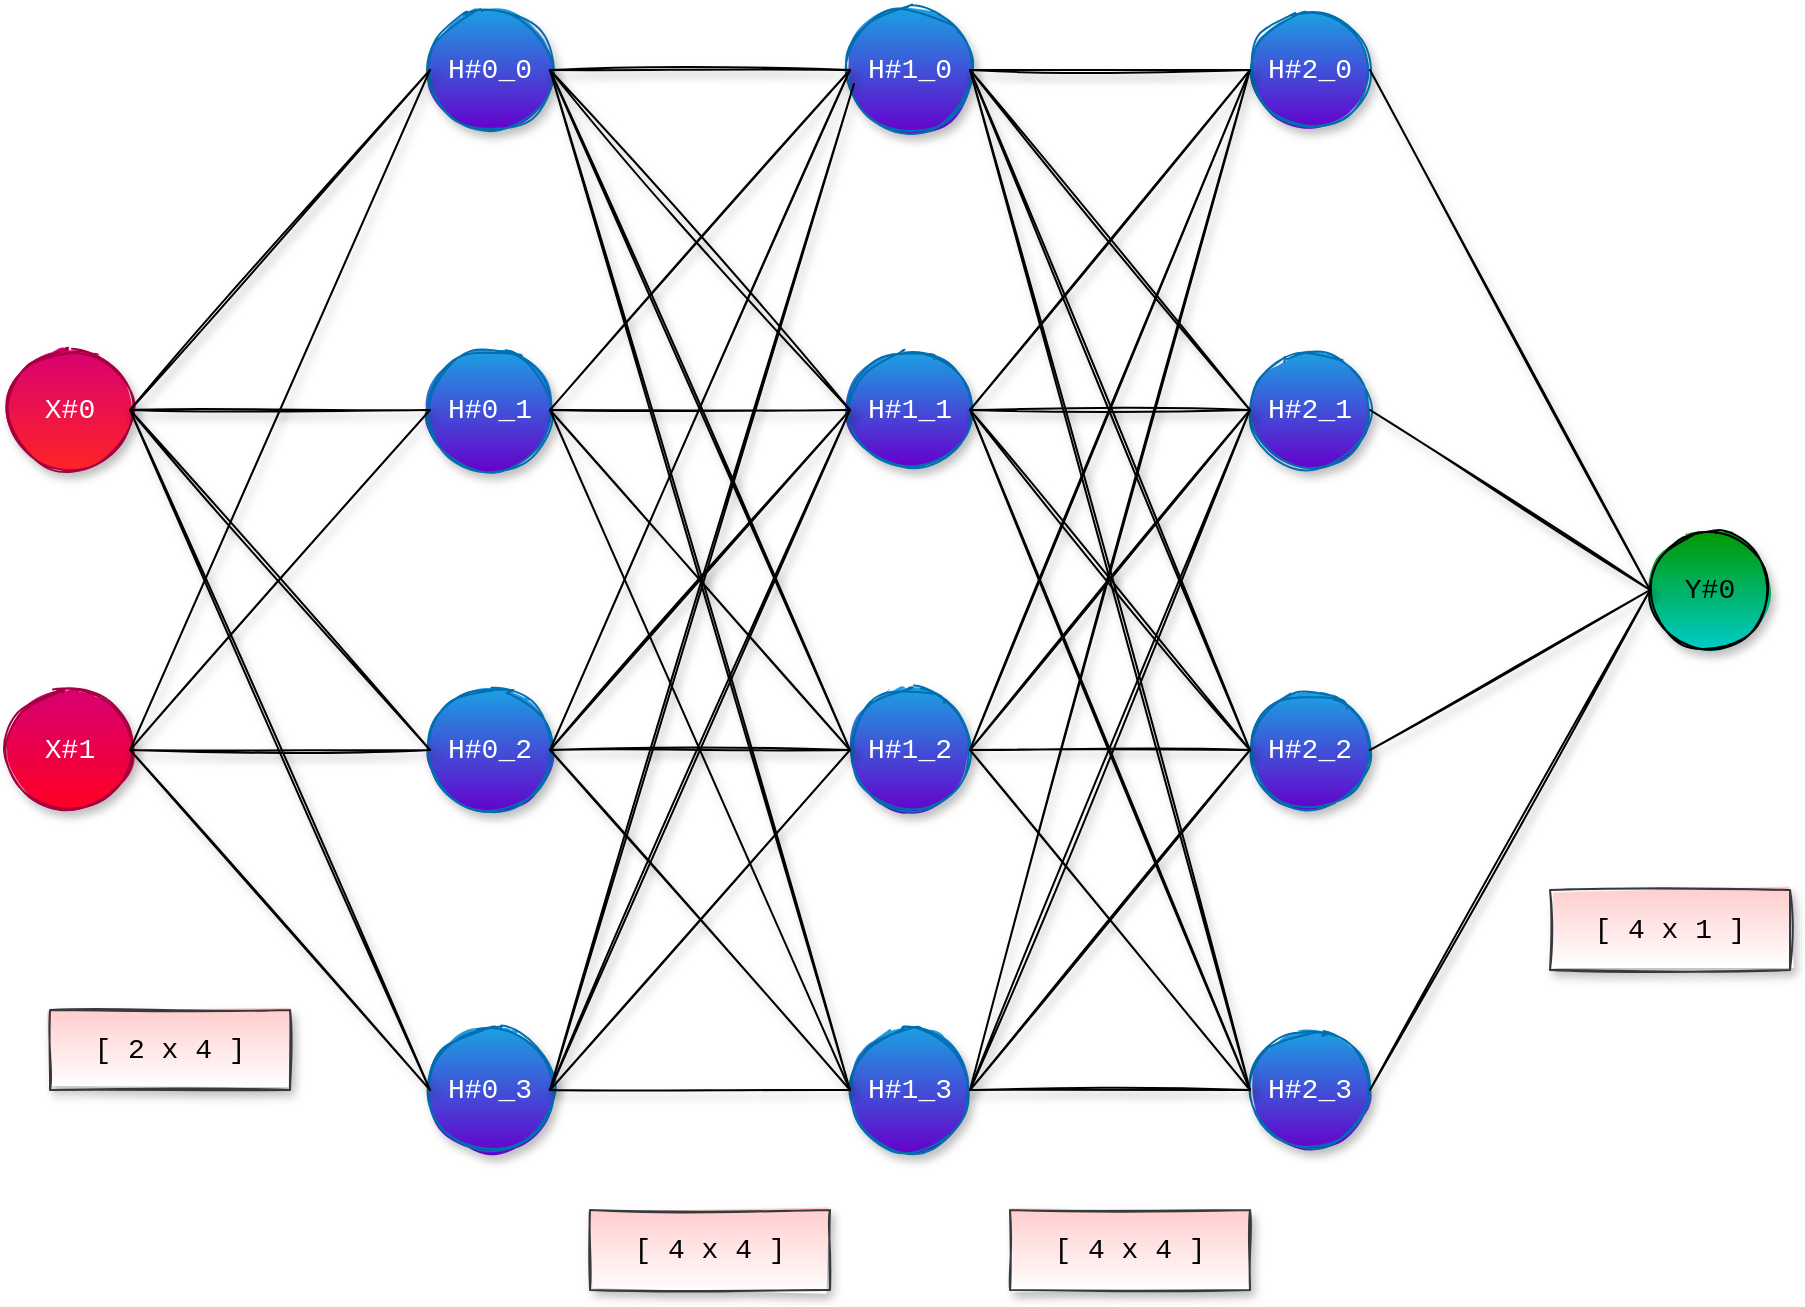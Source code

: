 <mxfile version="14.5.1" type="device"><diagram id="UQFiO3PFdEQnimfma5oj" name="Page-1"><mxGraphModel dx="683" dy="1161" grid="1" gridSize="10" guides="1" tooltips="1" connect="1" arrows="1" fold="1" page="1" pageScale="1" pageWidth="827" pageHeight="1169" math="0" shadow="0"><root><mxCell id="0"/><mxCell id="1" parent="0"/><mxCell id="gTSfNRuT3ycXgrgNgd9W-2" value="X#0" style="ellipse;whiteSpace=wrap;html=1;aspect=fixed;sketch=1;shadow=1;fontFamily=Courier New;fontSize=14;fillColor=#d80073;strokeColor=#A50040;fontColor=#ffffff;gradientColor=#FF2424;" parent="1" vertex="1"><mxGeometry x="40" y="230" width="60" height="60" as="geometry"/></mxCell><mxCell id="gTSfNRuT3ycXgrgNgd9W-3" value="X#1" style="ellipse;whiteSpace=wrap;html=1;aspect=fixed;sketch=1;shadow=1;fontFamily=Courier New;fontSize=14;fillColor=#d80073;strokeColor=#A50040;fontColor=#ffffff;gradientColor=#FF0022;" parent="1" vertex="1"><mxGeometry x="40" y="400" width="60" height="60" as="geometry"/></mxCell><mxCell id="gTSfNRuT3ycXgrgNgd9W-4" value="H#0_0" style="ellipse;whiteSpace=wrap;html=1;aspect=fixed;sketch=1;shadow=1;fontFamily=Courier New;fontSize=14;fillColor=#1ba1e2;strokeColor=#006EAF;fontColor=#ffffff;gradientColor=#6600CC;" parent="1" vertex="1"><mxGeometry x="250" y="60" width="60" height="60" as="geometry"/></mxCell><mxCell id="gTSfNRuT3ycXgrgNgd9W-5" value="H#0_1" style="ellipse;whiteSpace=wrap;html=1;aspect=fixed;sketch=1;shadow=1;fontFamily=Courier New;fontSize=14;fillColor=#1ba1e2;strokeColor=#006EAF;fontColor=#ffffff;gradientColor=#6600CC;" parent="1" vertex="1"><mxGeometry x="250" y="230" width="60" height="60" as="geometry"/></mxCell><mxCell id="gTSfNRuT3ycXgrgNgd9W-6" value="H#0_2" style="ellipse;whiteSpace=wrap;html=1;aspect=fixed;sketch=1;shadow=1;fontFamily=Courier New;fontSize=14;fillColor=#1ba1e2;strokeColor=#006EAF;fontColor=#ffffff;gradientColor=#6600CC;" parent="1" vertex="1"><mxGeometry x="250" y="400" width="60" height="60" as="geometry"/></mxCell><mxCell id="gTSfNRuT3ycXgrgNgd9W-7" value="H#0_3" style="ellipse;whiteSpace=wrap;html=1;aspect=fixed;sketch=1;shadow=1;fontFamily=Courier New;fontSize=14;fillColor=#1ba1e2;strokeColor=#006EAF;fontColor=#ffffff;gradientColor=#6600CC;" parent="1" vertex="1"><mxGeometry x="250" y="570" width="60" height="60" as="geometry"/></mxCell><mxCell id="gTSfNRuT3ycXgrgNgd9W-8" value="H#1_0" style="ellipse;whiteSpace=wrap;html=1;aspect=fixed;sketch=1;shadow=1;fontFamily=Courier New;fontSize=14;fillColor=#1ba1e2;strokeColor=#006EAF;fontColor=#ffffff;gradientColor=#6600CC;" parent="1" vertex="1"><mxGeometry x="460" y="60" width="60" height="60" as="geometry"/></mxCell><mxCell id="gTSfNRuT3ycXgrgNgd9W-9" value="H#1_1" style="ellipse;whiteSpace=wrap;html=1;aspect=fixed;sketch=1;shadow=1;fontFamily=Courier New;fontSize=14;fillColor=#1ba1e2;strokeColor=#006EAF;fontColor=#ffffff;gradientColor=#6600CC;" parent="1" vertex="1"><mxGeometry x="460" y="230" width="60" height="60" as="geometry"/></mxCell><mxCell id="gTSfNRuT3ycXgrgNgd9W-10" value="H#1_2" style="ellipse;whiteSpace=wrap;html=1;aspect=fixed;sketch=1;shadow=1;fontFamily=Courier New;fontSize=14;fillColor=#1ba1e2;strokeColor=#006EAF;fontColor=#ffffff;gradientColor=#6600CC;" parent="1" vertex="1"><mxGeometry x="460" y="400" width="60" height="60" as="geometry"/></mxCell><mxCell id="gTSfNRuT3ycXgrgNgd9W-11" value="H#1_3" style="ellipse;whiteSpace=wrap;html=1;aspect=fixed;sketch=1;shadow=1;fontFamily=Courier New;fontSize=14;fillColor=#1ba1e2;strokeColor=#006EAF;fontColor=#ffffff;gradientColor=#6600CC;" parent="1" vertex="1"><mxGeometry x="460" y="570" width="60" height="60" as="geometry"/></mxCell><mxCell id="gTSfNRuT3ycXgrgNgd9W-12" value="H#2_0" style="ellipse;whiteSpace=wrap;html=1;aspect=fixed;sketch=1;shadow=1;fontFamily=Courier New;fontSize=14;fillColor=#1ba1e2;strokeColor=#006EAF;fontColor=#ffffff;gradientColor=#6600CC;" parent="1" vertex="1"><mxGeometry x="660" y="60" width="60" height="60" as="geometry"/></mxCell><mxCell id="gTSfNRuT3ycXgrgNgd9W-13" value="H#2_1" style="ellipse;whiteSpace=wrap;html=1;aspect=fixed;sketch=1;shadow=1;fontFamily=Courier New;fontSize=14;fillColor=#1ba1e2;strokeColor=#006EAF;fontColor=#ffffff;gradientColor=#6600CC;" parent="1" vertex="1"><mxGeometry x="660" y="230" width="60" height="60" as="geometry"/></mxCell><mxCell id="gTSfNRuT3ycXgrgNgd9W-14" value="H#2_2" style="ellipse;whiteSpace=wrap;html=1;aspect=fixed;sketch=1;shadow=1;fontFamily=Courier New;fontSize=14;fillColor=#1ba1e2;strokeColor=#006EAF;fontColor=#ffffff;gradientColor=#6600CC;" parent="1" vertex="1"><mxGeometry x="660" y="400" width="60" height="60" as="geometry"/></mxCell><mxCell id="gTSfNRuT3ycXgrgNgd9W-15" value="H#2_3" style="ellipse;whiteSpace=wrap;html=1;aspect=fixed;sketch=1;shadow=1;fontFamily=Courier New;fontSize=14;fillColor=#1ba1e2;strokeColor=#006EAF;fontColor=#ffffff;gradientColor=#6600CC;" parent="1" vertex="1"><mxGeometry x="660" y="570" width="60" height="60" as="geometry"/></mxCell><mxCell id="gTSfNRuT3ycXgrgNgd9W-16" value="Y#0" style="ellipse;whiteSpace=wrap;html=1;aspect=fixed;sketch=1;shadow=1;fontFamily=Courier New;fontSize=14;fillColor=#009900;gradientColor=#00CCCC;" parent="1" vertex="1"><mxGeometry x="860" y="320" width="60" height="60" as="geometry"/></mxCell><mxCell id="gTSfNRuT3ycXgrgNgd9W-18" value="" style="endArrow=none;html=1;entryX=0;entryY=0.5;entryDx=0;entryDy=0;exitX=1;exitY=0.5;exitDx=0;exitDy=0;sketch=1;shadow=1;fontFamily=Courier New;fontSize=14;" parent="1" source="gTSfNRuT3ycXgrgNgd9W-2" target="gTSfNRuT3ycXgrgNgd9W-4" edge="1"><mxGeometry width="50" height="50" relative="1" as="geometry"><mxPoint x="280" y="440" as="sourcePoint"/><mxPoint x="330" y="390" as="targetPoint"/></mxGeometry></mxCell><mxCell id="gTSfNRuT3ycXgrgNgd9W-19" value="" style="endArrow=none;html=1;entryX=0;entryY=0.5;entryDx=0;entryDy=0;exitX=1;exitY=0.5;exitDx=0;exitDy=0;sketch=1;shadow=1;fontFamily=Courier New;fontSize=14;" parent="1" source="gTSfNRuT3ycXgrgNgd9W-2" target="gTSfNRuT3ycXgrgNgd9W-5" edge="1"><mxGeometry width="50" height="50" relative="1" as="geometry"><mxPoint x="110" y="270" as="sourcePoint"/><mxPoint x="260" y="100" as="targetPoint"/></mxGeometry></mxCell><mxCell id="gTSfNRuT3ycXgrgNgd9W-20" value="" style="endArrow=none;html=1;entryX=0;entryY=0.5;entryDx=0;entryDy=0;exitX=1;exitY=0.5;exitDx=0;exitDy=0;sketch=1;shadow=1;fontFamily=Courier New;fontSize=14;" parent="1" source="gTSfNRuT3ycXgrgNgd9W-2" target="gTSfNRuT3ycXgrgNgd9W-6" edge="1"><mxGeometry width="50" height="50" relative="1" as="geometry"><mxPoint x="120" y="280" as="sourcePoint"/><mxPoint x="270" y="110" as="targetPoint"/></mxGeometry></mxCell><mxCell id="gTSfNRuT3ycXgrgNgd9W-21" value="" style="endArrow=none;html=1;entryX=0;entryY=0.5;entryDx=0;entryDy=0;exitX=1;exitY=0.5;exitDx=0;exitDy=0;sketch=1;shadow=1;fontFamily=Courier New;fontSize=14;" parent="1" source="gTSfNRuT3ycXgrgNgd9W-2" target="gTSfNRuT3ycXgrgNgd9W-7" edge="1"><mxGeometry width="50" height="50" relative="1" as="geometry"><mxPoint x="130" y="290" as="sourcePoint"/><mxPoint x="280" y="120" as="targetPoint"/></mxGeometry></mxCell><mxCell id="gTSfNRuT3ycXgrgNgd9W-22" value="" style="endArrow=none;html=1;entryX=0;entryY=0.5;entryDx=0;entryDy=0;exitX=1;exitY=0.5;exitDx=0;exitDy=0;sketch=1;shadow=1;fontFamily=Courier New;fontSize=14;" parent="1" source="gTSfNRuT3ycXgrgNgd9W-3" target="gTSfNRuT3ycXgrgNgd9W-4" edge="1"><mxGeometry width="50" height="50" relative="1" as="geometry"><mxPoint x="140" y="300" as="sourcePoint"/><mxPoint x="290" y="130" as="targetPoint"/></mxGeometry></mxCell><mxCell id="gTSfNRuT3ycXgrgNgd9W-23" value="" style="endArrow=none;html=1;entryX=0;entryY=0.5;entryDx=0;entryDy=0;exitX=1;exitY=0.5;exitDx=0;exitDy=0;sketch=1;shadow=1;fontFamily=Courier New;fontSize=14;" parent="1" source="gTSfNRuT3ycXgrgNgd9W-3" target="gTSfNRuT3ycXgrgNgd9W-5" edge="1"><mxGeometry width="50" height="50" relative="1" as="geometry"><mxPoint x="150" y="310" as="sourcePoint"/><mxPoint x="300" y="140" as="targetPoint"/></mxGeometry></mxCell><mxCell id="gTSfNRuT3ycXgrgNgd9W-24" value="" style="endArrow=none;html=1;entryX=0;entryY=0.5;entryDx=0;entryDy=0;exitX=1;exitY=0.5;exitDx=0;exitDy=0;sketch=1;shadow=1;fontFamily=Courier New;fontSize=14;" parent="1" source="gTSfNRuT3ycXgrgNgd9W-3" target="gTSfNRuT3ycXgrgNgd9W-6" edge="1"><mxGeometry width="50" height="50" relative="1" as="geometry"><mxPoint x="160" y="320" as="sourcePoint"/><mxPoint x="310" y="150" as="targetPoint"/></mxGeometry></mxCell><mxCell id="gTSfNRuT3ycXgrgNgd9W-25" value="" style="endArrow=none;html=1;entryX=0;entryY=0.5;entryDx=0;entryDy=0;exitX=1;exitY=0.5;exitDx=0;exitDy=0;sketch=1;shadow=1;fontFamily=Courier New;fontSize=14;" parent="1" source="gTSfNRuT3ycXgrgNgd9W-3" target="gTSfNRuT3ycXgrgNgd9W-7" edge="1"><mxGeometry width="50" height="50" relative="1" as="geometry"><mxPoint x="170" y="330" as="sourcePoint"/><mxPoint x="320" y="160" as="targetPoint"/></mxGeometry></mxCell><mxCell id="gTSfNRuT3ycXgrgNgd9W-26" value="" style="endArrow=none;html=1;entryX=0;entryY=0.5;entryDx=0;entryDy=0;exitX=1;exitY=0.5;exitDx=0;exitDy=0;sketch=1;shadow=1;fontFamily=Courier New;fontSize=14;" parent="1" source="gTSfNRuT3ycXgrgNgd9W-4" target="gTSfNRuT3ycXgrgNgd9W-8" edge="1"><mxGeometry width="50" height="50" relative="1" as="geometry"><mxPoint x="430" y="440" as="sourcePoint"/><mxPoint x="480" y="390" as="targetPoint"/></mxGeometry></mxCell><mxCell id="gTSfNRuT3ycXgrgNgd9W-27" value="" style="endArrow=none;html=1;exitX=1;exitY=0.5;exitDx=0;exitDy=0;entryX=0;entryY=0.5;entryDx=0;entryDy=0;sketch=1;shadow=1;fontFamily=Courier New;fontSize=14;" parent="1" source="gTSfNRuT3ycXgrgNgd9W-4" target="gTSfNRuT3ycXgrgNgd9W-9" edge="1"><mxGeometry width="50" height="50" relative="1" as="geometry"><mxPoint x="320" y="100" as="sourcePoint"/><mxPoint x="440" y="210" as="targetPoint"/></mxGeometry></mxCell><mxCell id="gTSfNRuT3ycXgrgNgd9W-28" value="" style="endArrow=none;html=1;entryX=0;entryY=0.5;entryDx=0;entryDy=0;exitX=1;exitY=0.5;exitDx=0;exitDy=0;sketch=1;shadow=1;fontFamily=Courier New;fontSize=14;" parent="1" source="gTSfNRuT3ycXgrgNgd9W-4" target="gTSfNRuT3ycXgrgNgd9W-10" edge="1"><mxGeometry width="50" height="50" relative="1" as="geometry"><mxPoint x="330" y="110" as="sourcePoint"/><mxPoint x="480" y="110" as="targetPoint"/></mxGeometry></mxCell><mxCell id="gTSfNRuT3ycXgrgNgd9W-29" value="" style="endArrow=none;html=1;entryX=0;entryY=0.5;entryDx=0;entryDy=0;exitX=1;exitY=0.5;exitDx=0;exitDy=0;sketch=1;shadow=1;fontFamily=Courier New;fontSize=14;" parent="1" source="gTSfNRuT3ycXgrgNgd9W-4" target="gTSfNRuT3ycXgrgNgd9W-11" edge="1"><mxGeometry width="50" height="50" relative="1" as="geometry"><mxPoint x="340" y="120" as="sourcePoint"/><mxPoint x="490" y="120" as="targetPoint"/></mxGeometry></mxCell><mxCell id="gTSfNRuT3ycXgrgNgd9W-30" value="" style="endArrow=none;html=1;entryX=0;entryY=0.5;entryDx=0;entryDy=0;sketch=1;shadow=1;fontFamily=Courier New;fontSize=14;" parent="1" target="gTSfNRuT3ycXgrgNgd9W-9" edge="1"><mxGeometry width="50" height="50" relative="1" as="geometry"><mxPoint x="310" y="260" as="sourcePoint"/><mxPoint x="420" y="240" as="targetPoint"/></mxGeometry></mxCell><mxCell id="gTSfNRuT3ycXgrgNgd9W-31" value="" style="endArrow=none;html=1;entryX=0;entryY=0.5;entryDx=0;entryDy=0;sketch=1;shadow=1;fontFamily=Courier New;fontSize=14;" parent="1" target="gTSfNRuT3ycXgrgNgd9W-10" edge="1"><mxGeometry width="50" height="50" relative="1" as="geometry"><mxPoint x="310" y="260" as="sourcePoint"/><mxPoint x="450" y="300" as="targetPoint"/></mxGeometry></mxCell><mxCell id="gTSfNRuT3ycXgrgNgd9W-32" value="" style="endArrow=none;html=1;entryX=0;entryY=0.5;entryDx=0;entryDy=0;sketch=1;shadow=1;fontFamily=Courier New;fontSize=14;" parent="1" target="gTSfNRuT3ycXgrgNgd9W-8" edge="1"><mxGeometry width="50" height="50" relative="1" as="geometry"><mxPoint x="310" y="260" as="sourcePoint"/><mxPoint x="450" y="280" as="targetPoint"/></mxGeometry></mxCell><mxCell id="gTSfNRuT3ycXgrgNgd9W-33" value="" style="endArrow=none;html=1;entryX=0;entryY=0.5;entryDx=0;entryDy=0;exitX=1;exitY=0.5;exitDx=0;exitDy=0;sketch=1;shadow=1;fontFamily=Courier New;fontSize=14;" parent="1" source="gTSfNRuT3ycXgrgNgd9W-5" target="gTSfNRuT3ycXgrgNgd9W-11" edge="1"><mxGeometry width="50" height="50" relative="1" as="geometry"><mxPoint x="320" y="100" as="sourcePoint"/><mxPoint x="470" y="610" as="targetPoint"/></mxGeometry></mxCell><mxCell id="gTSfNRuT3ycXgrgNgd9W-34" value="" style="endArrow=none;html=1;entryX=0;entryY=0.5;entryDx=0;entryDy=0;exitX=1;exitY=0.5;exitDx=0;exitDy=0;sketch=1;shadow=1;fontFamily=Courier New;fontSize=14;" parent="1" source="gTSfNRuT3ycXgrgNgd9W-6" target="gTSfNRuT3ycXgrgNgd9W-8" edge="1"><mxGeometry width="50" height="50" relative="1" as="geometry"><mxPoint x="320" y="270" as="sourcePoint"/><mxPoint x="470" y="270" as="targetPoint"/></mxGeometry></mxCell><mxCell id="gTSfNRuT3ycXgrgNgd9W-35" value="" style="endArrow=none;html=1;entryX=0;entryY=0.5;entryDx=0;entryDy=0;exitX=1;exitY=0.5;exitDx=0;exitDy=0;sketch=1;shadow=1;fontFamily=Courier New;fontSize=14;" parent="1" source="gTSfNRuT3ycXgrgNgd9W-6" target="gTSfNRuT3ycXgrgNgd9W-9" edge="1"><mxGeometry width="50" height="50" relative="1" as="geometry"><mxPoint x="330" y="280" as="sourcePoint"/><mxPoint x="480" y="280" as="targetPoint"/></mxGeometry></mxCell><mxCell id="gTSfNRuT3ycXgrgNgd9W-36" value="" style="endArrow=none;html=1;entryX=0;entryY=0.5;entryDx=0;entryDy=0;exitX=1;exitY=0.5;exitDx=0;exitDy=0;sketch=1;shadow=1;fontFamily=Courier New;fontSize=14;" parent="1" source="gTSfNRuT3ycXgrgNgd9W-6" target="gTSfNRuT3ycXgrgNgd9W-10" edge="1"><mxGeometry width="50" height="50" relative="1" as="geometry"><mxPoint x="340" y="290" as="sourcePoint"/><mxPoint x="490" y="290" as="targetPoint"/></mxGeometry></mxCell><mxCell id="gTSfNRuT3ycXgrgNgd9W-37" value="" style="endArrow=none;html=1;entryX=0;entryY=0.5;entryDx=0;entryDy=0;exitX=1;exitY=0.5;exitDx=0;exitDy=0;sketch=1;shadow=1;fontFamily=Courier New;fontSize=14;" parent="1" source="gTSfNRuT3ycXgrgNgd9W-6" target="gTSfNRuT3ycXgrgNgd9W-11" edge="1"><mxGeometry width="50" height="50" relative="1" as="geometry"><mxPoint x="350" y="300" as="sourcePoint"/><mxPoint x="500" y="300" as="targetPoint"/></mxGeometry></mxCell><mxCell id="gTSfNRuT3ycXgrgNgd9W-38" value="" style="endArrow=none;html=1;entryX=0;entryY=0.5;entryDx=0;entryDy=0;exitX=1;exitY=0.5;exitDx=0;exitDy=0;sketch=1;shadow=1;fontFamily=Courier New;fontSize=14;" parent="1" source="gTSfNRuT3ycXgrgNgd9W-7" target="gTSfNRuT3ycXgrgNgd9W-9" edge="1"><mxGeometry width="50" height="50" relative="1" as="geometry"><mxPoint x="320" y="440" as="sourcePoint"/><mxPoint x="470" y="440" as="targetPoint"/></mxGeometry></mxCell><mxCell id="gTSfNRuT3ycXgrgNgd9W-39" value="" style="endArrow=none;html=1;entryX=0;entryY=0.5;entryDx=0;entryDy=0;exitX=1;exitY=0.5;exitDx=0;exitDy=0;sketch=1;shadow=1;fontFamily=Courier New;fontSize=14;" parent="1" source="gTSfNRuT3ycXgrgNgd9W-7" target="gTSfNRuT3ycXgrgNgd9W-10" edge="1"><mxGeometry width="50" height="50" relative="1" as="geometry"><mxPoint x="330" y="450" as="sourcePoint"/><mxPoint x="480" y="450" as="targetPoint"/></mxGeometry></mxCell><mxCell id="gTSfNRuT3ycXgrgNgd9W-40" value="" style="endArrow=none;html=1;entryX=0;entryY=0.5;entryDx=0;entryDy=0;exitX=1;exitY=0.5;exitDx=0;exitDy=0;sketch=1;shadow=1;fontFamily=Courier New;fontSize=14;" parent="1" source="gTSfNRuT3ycXgrgNgd9W-7" target="gTSfNRuT3ycXgrgNgd9W-11" edge="1"><mxGeometry width="50" height="50" relative="1" as="geometry"><mxPoint x="340" y="460" as="sourcePoint"/><mxPoint x="490" y="460" as="targetPoint"/></mxGeometry></mxCell><mxCell id="gTSfNRuT3ycXgrgNgd9W-41" value="" style="endArrow=none;html=1;entryX=0.033;entryY=0.617;entryDx=0;entryDy=0;exitX=1;exitY=0.5;exitDx=0;exitDy=0;entryPerimeter=0;sketch=1;shadow=1;fontFamily=Courier New;fontSize=14;" parent="1" source="gTSfNRuT3ycXgrgNgd9W-7" target="gTSfNRuT3ycXgrgNgd9W-8" edge="1"><mxGeometry width="50" height="50" relative="1" as="geometry"><mxPoint x="350" y="470" as="sourcePoint"/><mxPoint x="500" y="470" as="targetPoint"/></mxGeometry></mxCell><mxCell id="gTSfNRuT3ycXgrgNgd9W-42" value="[ 2 x 4 ]" style="text;html=1;align=center;verticalAlign=middle;whiteSpace=wrap;rounded=0;sketch=1;shadow=1;fontFamily=Courier New;fontSize=14;strokeColor=#36393d;fillColor=#ffcccc;gradientColor=#ffffff;fontColor=#000000;spacingTop=0;" parent="1" vertex="1"><mxGeometry x="60" y="560" width="120" height="40" as="geometry"/></mxCell><mxCell id="gTSfNRuT3ycXgrgNgd9W-43" value="" style="endArrow=none;html=1;entryX=0;entryY=0.5;entryDx=0;entryDy=0;exitX=1;exitY=0.5;exitDx=0;exitDy=0;sketch=1;shadow=1;fontFamily=Courier New;fontSize=14;" parent="1" source="gTSfNRuT3ycXgrgNgd9W-8" target="gTSfNRuT3ycXgrgNgd9W-12" edge="1"><mxGeometry width="50" height="50" relative="1" as="geometry"><mxPoint x="590" y="430" as="sourcePoint"/><mxPoint x="640" y="380" as="targetPoint"/></mxGeometry></mxCell><mxCell id="gTSfNRuT3ycXgrgNgd9W-44" value="" style="endArrow=none;html=1;entryX=0;entryY=0.5;entryDx=0;entryDy=0;exitX=1;exitY=0.5;exitDx=0;exitDy=0;sketch=1;shadow=1;fontFamily=Courier New;fontSize=14;" parent="1" source="gTSfNRuT3ycXgrgNgd9W-8" target="gTSfNRuT3ycXgrgNgd9W-13" edge="1"><mxGeometry width="50" height="50" relative="1" as="geometry"><mxPoint x="530" y="100" as="sourcePoint"/><mxPoint x="670" y="100" as="targetPoint"/></mxGeometry></mxCell><mxCell id="gTSfNRuT3ycXgrgNgd9W-45" value="" style="endArrow=none;html=1;entryX=0;entryY=0.5;entryDx=0;entryDy=0;exitX=1;exitY=0.5;exitDx=0;exitDy=0;sketch=1;shadow=1;fontFamily=Courier New;fontSize=14;" parent="1" source="gTSfNRuT3ycXgrgNgd9W-8" target="gTSfNRuT3ycXgrgNgd9W-14" edge="1"><mxGeometry width="50" height="50" relative="1" as="geometry"><mxPoint x="540" y="110" as="sourcePoint"/><mxPoint x="680" y="110" as="targetPoint"/></mxGeometry></mxCell><mxCell id="gTSfNRuT3ycXgrgNgd9W-46" value="" style="endArrow=none;html=1;entryX=0;entryY=0.5;entryDx=0;entryDy=0;exitX=1;exitY=0.5;exitDx=0;exitDy=0;sketch=1;shadow=1;fontFamily=Courier New;fontSize=14;" parent="1" source="gTSfNRuT3ycXgrgNgd9W-8" target="gTSfNRuT3ycXgrgNgd9W-15" edge="1"><mxGeometry width="50" height="50" relative="1" as="geometry"><mxPoint x="550" y="120" as="sourcePoint"/><mxPoint x="690" y="120" as="targetPoint"/></mxGeometry></mxCell><mxCell id="gTSfNRuT3ycXgrgNgd9W-47" value="" style="endArrow=none;html=1;entryX=0;entryY=0.5;entryDx=0;entryDy=0;exitX=1;exitY=0.5;exitDx=0;exitDy=0;sketch=1;shadow=1;fontFamily=Courier New;fontSize=14;" parent="1" source="gTSfNRuT3ycXgrgNgd9W-9" target="gTSfNRuT3ycXgrgNgd9W-12" edge="1"><mxGeometry width="50" height="50" relative="1" as="geometry"><mxPoint x="560" y="130" as="sourcePoint"/><mxPoint x="700" y="130" as="targetPoint"/></mxGeometry></mxCell><mxCell id="gTSfNRuT3ycXgrgNgd9W-48" value="" style="endArrow=none;html=1;entryX=0;entryY=0.5;entryDx=0;entryDy=0;sketch=1;shadow=1;fontFamily=Courier New;fontSize=14;" parent="1" target="gTSfNRuT3ycXgrgNgd9W-13" edge="1"><mxGeometry width="50" height="50" relative="1" as="geometry"><mxPoint x="520" y="260" as="sourcePoint"/><mxPoint x="710" y="140" as="targetPoint"/></mxGeometry></mxCell><mxCell id="gTSfNRuT3ycXgrgNgd9W-49" value="" style="endArrow=none;html=1;entryX=0;entryY=0.5;entryDx=0;entryDy=0;exitX=1;exitY=0.5;exitDx=0;exitDy=0;sketch=1;shadow=1;fontFamily=Courier New;fontSize=14;" parent="1" source="gTSfNRuT3ycXgrgNgd9W-9" target="gTSfNRuT3ycXgrgNgd9W-14" edge="1"><mxGeometry width="50" height="50" relative="1" as="geometry"><mxPoint x="580" y="150" as="sourcePoint"/><mxPoint x="720" y="150" as="targetPoint"/></mxGeometry></mxCell><mxCell id="gTSfNRuT3ycXgrgNgd9W-50" value="" style="endArrow=none;html=1;entryX=0;entryY=0.5;entryDx=0;entryDy=0;exitX=1;exitY=0.5;exitDx=0;exitDy=0;sketch=1;shadow=1;fontFamily=Courier New;fontSize=14;" parent="1" source="gTSfNRuT3ycXgrgNgd9W-9" target="gTSfNRuT3ycXgrgNgd9W-15" edge="1"><mxGeometry width="50" height="50" relative="1" as="geometry"><mxPoint x="590" y="160" as="sourcePoint"/><mxPoint x="730" y="160" as="targetPoint"/></mxGeometry></mxCell><mxCell id="gTSfNRuT3ycXgrgNgd9W-51" value="" style="endArrow=none;html=1;entryX=0;entryY=0.5;entryDx=0;entryDy=0;exitX=1;exitY=0.5;exitDx=0;exitDy=0;sketch=1;shadow=1;fontFamily=Courier New;fontSize=14;" parent="1" source="gTSfNRuT3ycXgrgNgd9W-10" target="gTSfNRuT3ycXgrgNgd9W-12" edge="1"><mxGeometry width="50" height="50" relative="1" as="geometry"><mxPoint x="530" y="270" as="sourcePoint"/><mxPoint x="670" y="270" as="targetPoint"/></mxGeometry></mxCell><mxCell id="gTSfNRuT3ycXgrgNgd9W-52" value="" style="endArrow=none;html=1;entryX=0;entryY=0.5;entryDx=0;entryDy=0;exitX=1;exitY=0.5;exitDx=0;exitDy=0;sketch=1;shadow=1;fontFamily=Courier New;fontSize=14;" parent="1" source="gTSfNRuT3ycXgrgNgd9W-10" target="gTSfNRuT3ycXgrgNgd9W-13" edge="1"><mxGeometry width="50" height="50" relative="1" as="geometry"><mxPoint x="540" y="280" as="sourcePoint"/><mxPoint x="680" y="280" as="targetPoint"/></mxGeometry></mxCell><mxCell id="gTSfNRuT3ycXgrgNgd9W-53" value="" style="endArrow=none;html=1;entryX=0;entryY=0.5;entryDx=0;entryDy=0;exitX=1;exitY=0.5;exitDx=0;exitDy=0;sketch=1;shadow=1;fontFamily=Courier New;fontSize=14;" parent="1" source="gTSfNRuT3ycXgrgNgd9W-10" target="gTSfNRuT3ycXgrgNgd9W-14" edge="1"><mxGeometry width="50" height="50" relative="1" as="geometry"><mxPoint x="550" y="290" as="sourcePoint"/><mxPoint x="690" y="290" as="targetPoint"/></mxGeometry></mxCell><mxCell id="gTSfNRuT3ycXgrgNgd9W-54" value="" style="endArrow=none;html=1;entryX=0;entryY=0.5;entryDx=0;entryDy=0;exitX=1;exitY=0.5;exitDx=0;exitDy=0;sketch=1;shadow=1;fontFamily=Courier New;fontSize=14;" parent="1" source="gTSfNRuT3ycXgrgNgd9W-10" target="gTSfNRuT3ycXgrgNgd9W-15" edge="1"><mxGeometry width="50" height="50" relative="1" as="geometry"><mxPoint x="560" y="300" as="sourcePoint"/><mxPoint x="700" y="300" as="targetPoint"/></mxGeometry></mxCell><mxCell id="gTSfNRuT3ycXgrgNgd9W-55" value="" style="endArrow=none;html=1;exitX=1;exitY=0.5;exitDx=0;exitDy=0;entryX=0;entryY=0.5;entryDx=0;entryDy=0;sketch=1;shadow=1;fontFamily=Courier New;fontSize=14;" parent="1" source="gTSfNRuT3ycXgrgNgd9W-11" target="gTSfNRuT3ycXgrgNgd9W-12" edge="1"><mxGeometry width="50" height="50" relative="1" as="geometry"><mxPoint x="530" y="440" as="sourcePoint"/><mxPoint x="690" y="170" as="targetPoint"/></mxGeometry></mxCell><mxCell id="gTSfNRuT3ycXgrgNgd9W-56" value="" style="endArrow=none;html=1;entryX=0;entryY=0.5;entryDx=0;entryDy=0;exitX=1;exitY=0.5;exitDx=0;exitDy=0;sketch=1;shadow=1;fontFamily=Courier New;fontSize=14;" parent="1" source="gTSfNRuT3ycXgrgNgd9W-11" target="gTSfNRuT3ycXgrgNgd9W-13" edge="1"><mxGeometry width="50" height="50" relative="1" as="geometry"><mxPoint x="540" y="450" as="sourcePoint"/><mxPoint x="680" y="450" as="targetPoint"/></mxGeometry></mxCell><mxCell id="gTSfNRuT3ycXgrgNgd9W-57" value="" style="endArrow=none;html=1;entryX=0;entryY=0.5;entryDx=0;entryDy=0;exitX=1;exitY=0.5;exitDx=0;exitDy=0;sketch=1;shadow=1;fontFamily=Courier New;fontSize=14;" parent="1" source="gTSfNRuT3ycXgrgNgd9W-11" target="gTSfNRuT3ycXgrgNgd9W-14" edge="1"><mxGeometry width="50" height="50" relative="1" as="geometry"><mxPoint x="550" y="460" as="sourcePoint"/><mxPoint x="690" y="460" as="targetPoint"/></mxGeometry></mxCell><mxCell id="gTSfNRuT3ycXgrgNgd9W-58" value="" style="endArrow=none;html=1;entryX=0;entryY=0.5;entryDx=0;entryDy=0;exitX=1;exitY=0.5;exitDx=0;exitDy=0;sketch=1;shadow=1;fontFamily=Courier New;fontSize=14;" parent="1" source="gTSfNRuT3ycXgrgNgd9W-11" target="gTSfNRuT3ycXgrgNgd9W-15" edge="1"><mxGeometry width="50" height="50" relative="1" as="geometry"><mxPoint x="560" y="470" as="sourcePoint"/><mxPoint x="700" y="470" as="targetPoint"/></mxGeometry></mxCell><mxCell id="gTSfNRuT3ycXgrgNgd9W-59" value="" style="endArrow=none;html=1;exitX=1;exitY=0.5;exitDx=0;exitDy=0;entryX=0;entryY=0.5;entryDx=0;entryDy=0;sketch=1;shadow=1;fontFamily=Courier New;fontSize=14;" parent="1" source="gTSfNRuT3ycXgrgNgd9W-12" target="gTSfNRuT3ycXgrgNgd9W-16" edge="1"><mxGeometry width="50" height="50" relative="1" as="geometry"><mxPoint x="770" y="119" as="sourcePoint"/><mxPoint x="900" y="140" as="targetPoint"/></mxGeometry></mxCell><mxCell id="gTSfNRuT3ycXgrgNgd9W-60" value="" style="endArrow=none;html=1;exitX=1;exitY=0.5;exitDx=0;exitDy=0;entryX=0;entryY=0.5;entryDx=0;entryDy=0;sketch=1;shadow=1;fontFamily=Courier New;fontSize=14;" parent="1" source="gTSfNRuT3ycXgrgNgd9W-14" target="gTSfNRuT3ycXgrgNgd9W-16" edge="1"><mxGeometry width="50" height="50" relative="1" as="geometry"><mxPoint x="780" y="129" as="sourcePoint"/><mxPoint x="910" y="150" as="targetPoint"/></mxGeometry></mxCell><mxCell id="gTSfNRuT3ycXgrgNgd9W-61" value="" style="endArrow=none;html=1;exitX=1;exitY=0.5;exitDx=0;exitDy=0;entryX=0;entryY=0.5;entryDx=0;entryDy=0;sketch=1;shadow=1;fontFamily=Courier New;fontSize=14;" parent="1" source="gTSfNRuT3ycXgrgNgd9W-15" target="gTSfNRuT3ycXgrgNgd9W-16" edge="1"><mxGeometry width="50" height="50" relative="1" as="geometry"><mxPoint x="790" y="139" as="sourcePoint"/><mxPoint x="920" y="160" as="targetPoint"/></mxGeometry></mxCell><mxCell id="gTSfNRuT3ycXgrgNgd9W-62" value="" style="endArrow=none;html=1;exitX=1;exitY=0.5;exitDx=0;exitDy=0;sketch=1;shadow=1;fontFamily=Courier New;fontSize=14;" parent="1" source="gTSfNRuT3ycXgrgNgd9W-13" edge="1"><mxGeometry width="50" height="50" relative="1" as="geometry"><mxPoint x="800" y="149" as="sourcePoint"/><mxPoint x="860" y="350" as="targetPoint"/></mxGeometry></mxCell><mxCell id="gTSfNRuT3ycXgrgNgd9W-63" value="[ 4 x 4 ]" style="text;html=1;align=center;verticalAlign=middle;whiteSpace=wrap;rounded=0;sketch=1;shadow=1;fontFamily=Courier New;fontSize=14;strokeColor=#36393d;fillColor=#ffcccc;gradientColor=#ffffff;fontColor=#000000;spacingTop=0;" parent="1" vertex="1"><mxGeometry x="330" y="660" width="120" height="40" as="geometry"/></mxCell><mxCell id="gTSfNRuT3ycXgrgNgd9W-64" value="[ 4 x 4 ]" style="text;html=1;align=center;verticalAlign=middle;whiteSpace=wrap;rounded=0;sketch=1;shadow=1;fontFamily=Courier New;fontSize=14;strokeColor=#36393d;fillColor=#ffcccc;gradientColor=#ffffff;fontColor=#000000;spacingTop=0;" parent="1" vertex="1"><mxGeometry x="540" y="660" width="120" height="40" as="geometry"/></mxCell><mxCell id="gTSfNRuT3ycXgrgNgd9W-65" value="[ 4 x 1 ]" style="text;html=1;align=center;verticalAlign=middle;whiteSpace=wrap;rounded=0;sketch=1;shadow=1;fontFamily=Courier New;fontSize=14;strokeColor=#36393d;fillColor=#ffcccc;gradientColor=#ffffff;fontColor=#000000;spacingTop=0;" parent="1" vertex="1"><mxGeometry x="810" y="500" width="120" height="40" as="geometry"/></mxCell></root></mxGraphModel></diagram></mxfile>